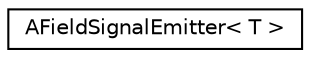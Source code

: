 digraph "Graphical Class Hierarchy"
{
 // LATEX_PDF_SIZE
  edge [fontname="Helvetica",fontsize="10",labelfontname="Helvetica",labelfontsize="10"];
  node [fontname="Helvetica",fontsize="10",shape=record];
  rankdir="LR";
  Node0 [label="AFieldSignalEmitter\< T \>",height=0.2,width=0.4,color="black", fillcolor="white", style="filled",URL="$classAFieldSignalEmitter.html",tooltip="Stores a value and observes it's changes, emitting a signal."];
}
